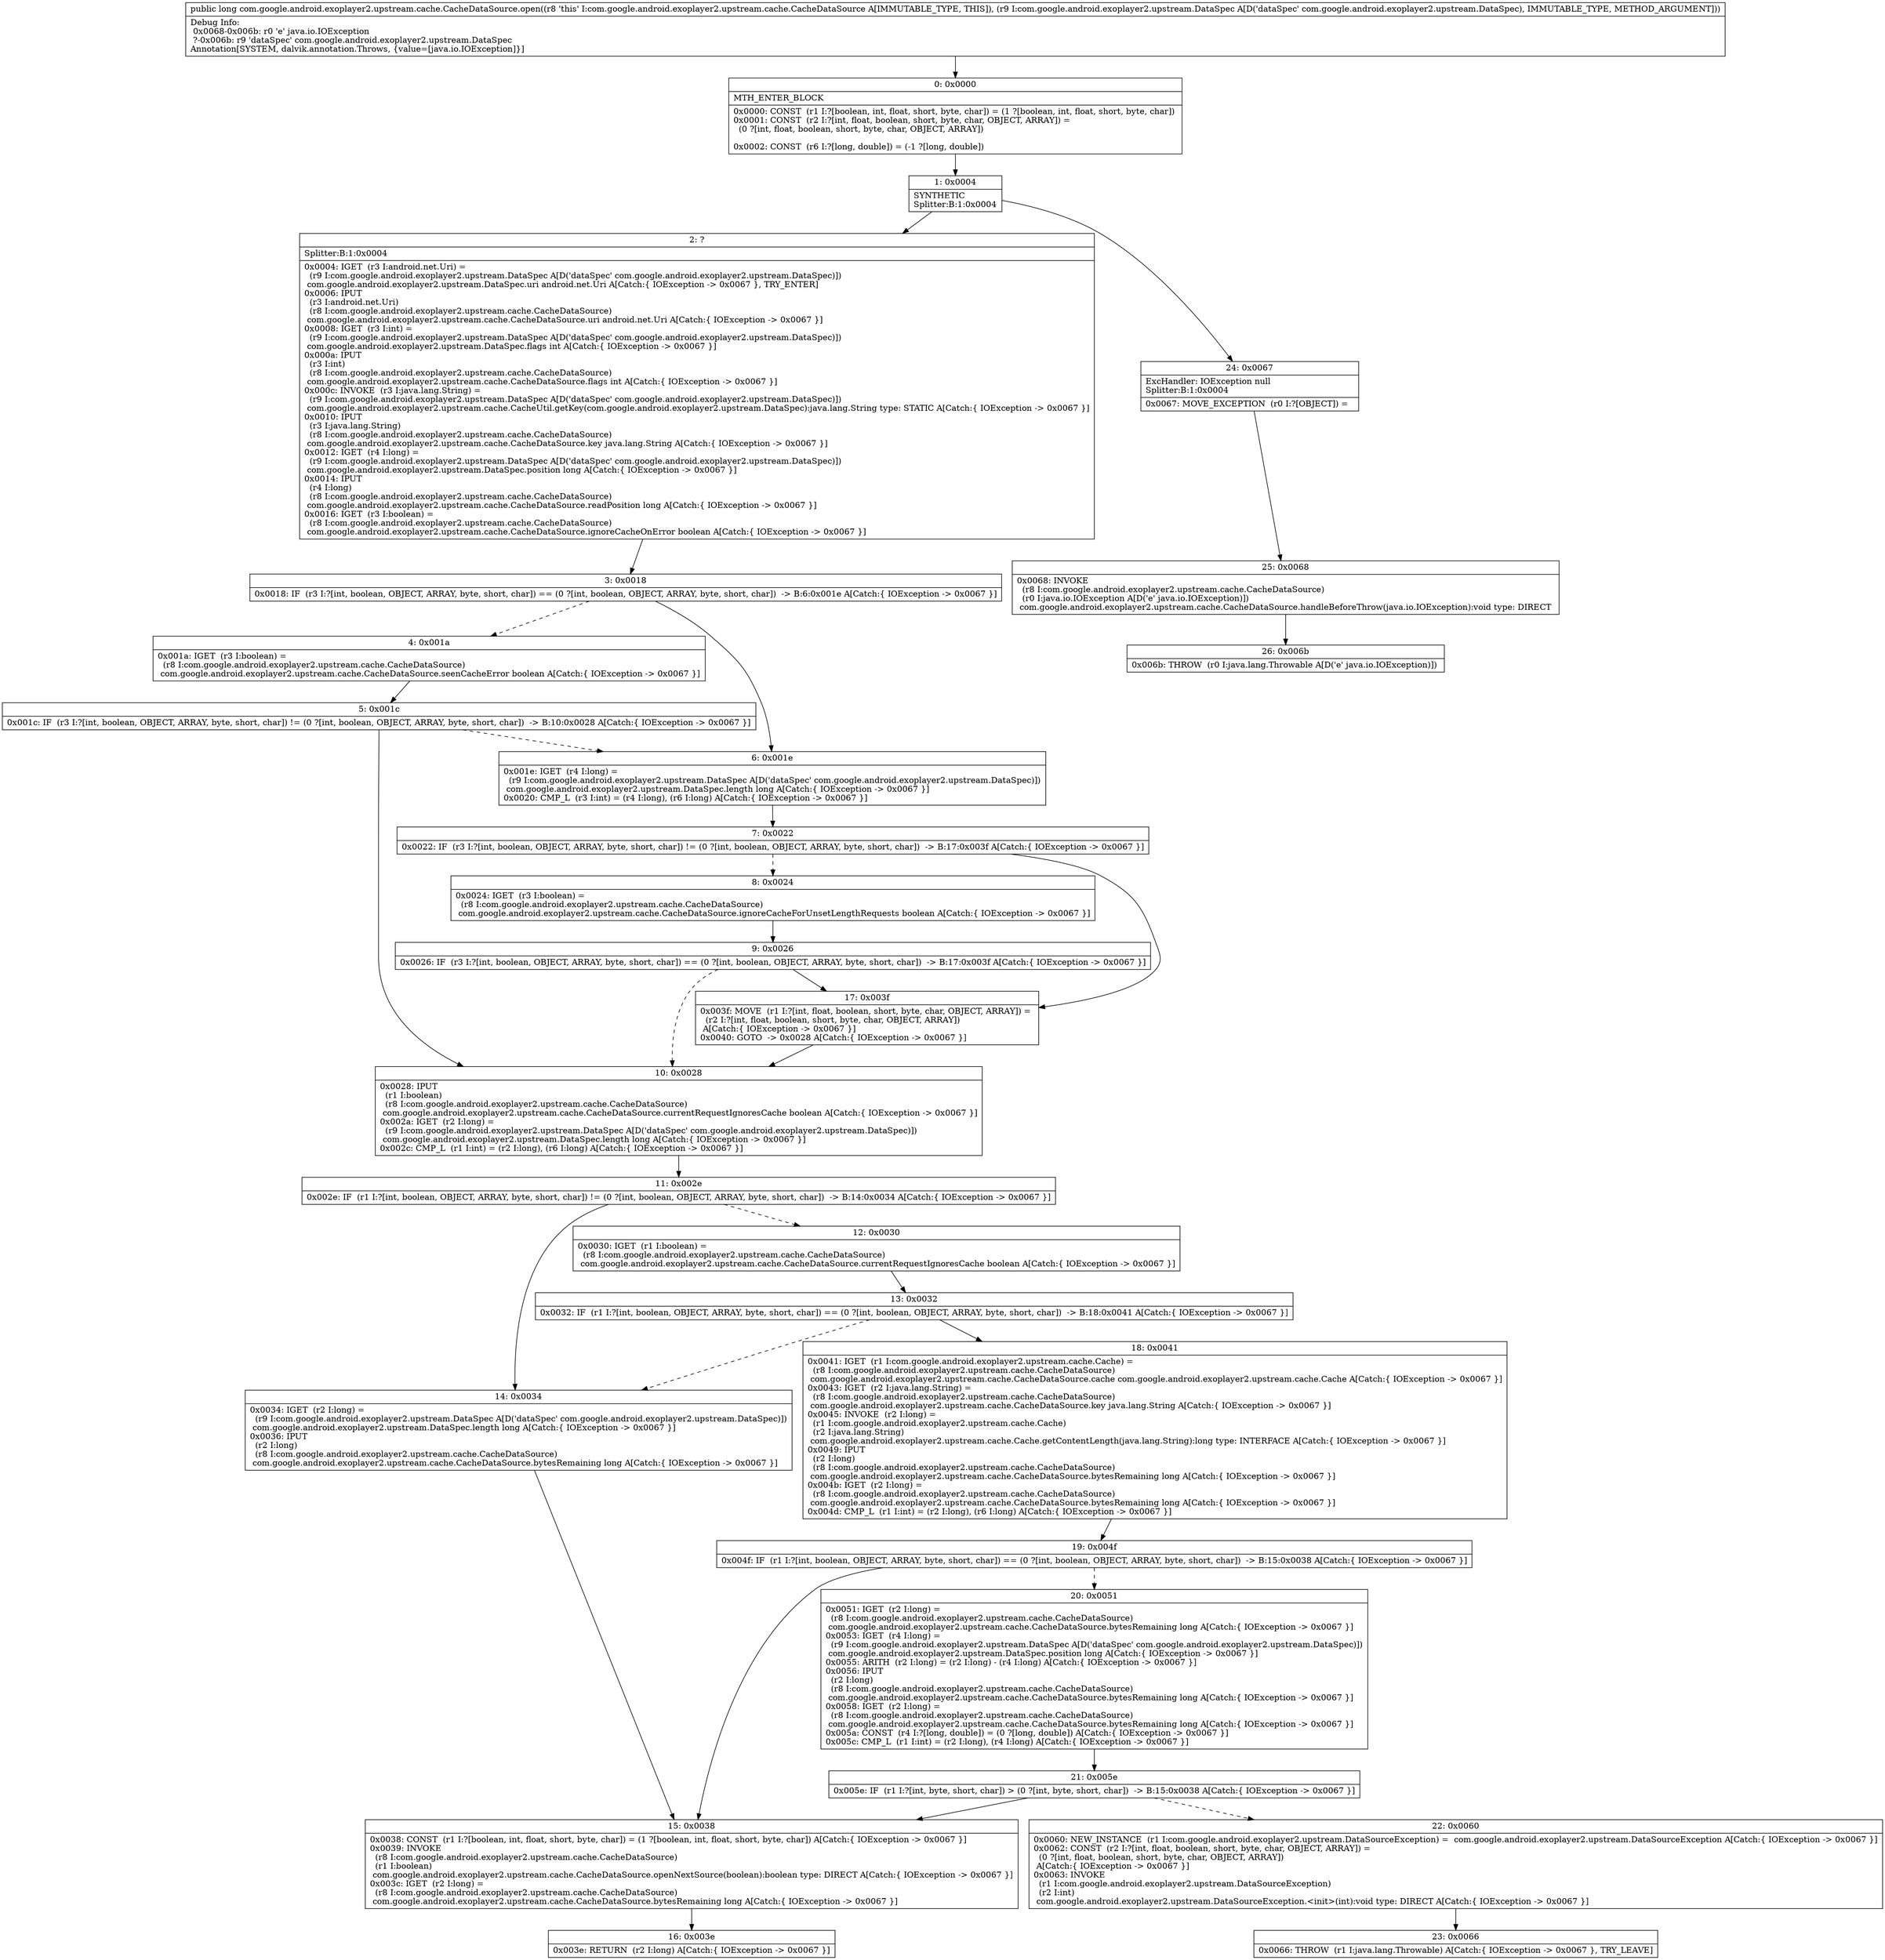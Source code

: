 digraph "CFG forcom.google.android.exoplayer2.upstream.cache.CacheDataSource.open(Lcom\/google\/android\/exoplayer2\/upstream\/DataSpec;)J" {
Node_0 [shape=record,label="{0\:\ 0x0000|MTH_ENTER_BLOCK\l|0x0000: CONST  (r1 I:?[boolean, int, float, short, byte, char]) = (1 ?[boolean, int, float, short, byte, char]) \l0x0001: CONST  (r2 I:?[int, float, boolean, short, byte, char, OBJECT, ARRAY]) = \l  (0 ?[int, float, boolean, short, byte, char, OBJECT, ARRAY])\l \l0x0002: CONST  (r6 I:?[long, double]) = (\-1 ?[long, double]) \l}"];
Node_1 [shape=record,label="{1\:\ 0x0004|SYNTHETIC\lSplitter:B:1:0x0004\l}"];
Node_2 [shape=record,label="{2\:\ ?|Splitter:B:1:0x0004\l|0x0004: IGET  (r3 I:android.net.Uri) = \l  (r9 I:com.google.android.exoplayer2.upstream.DataSpec A[D('dataSpec' com.google.android.exoplayer2.upstream.DataSpec)])\l com.google.android.exoplayer2.upstream.DataSpec.uri android.net.Uri A[Catch:\{ IOException \-\> 0x0067 \}, TRY_ENTER]\l0x0006: IPUT  \l  (r3 I:android.net.Uri)\l  (r8 I:com.google.android.exoplayer2.upstream.cache.CacheDataSource)\l com.google.android.exoplayer2.upstream.cache.CacheDataSource.uri android.net.Uri A[Catch:\{ IOException \-\> 0x0067 \}]\l0x0008: IGET  (r3 I:int) = \l  (r9 I:com.google.android.exoplayer2.upstream.DataSpec A[D('dataSpec' com.google.android.exoplayer2.upstream.DataSpec)])\l com.google.android.exoplayer2.upstream.DataSpec.flags int A[Catch:\{ IOException \-\> 0x0067 \}]\l0x000a: IPUT  \l  (r3 I:int)\l  (r8 I:com.google.android.exoplayer2.upstream.cache.CacheDataSource)\l com.google.android.exoplayer2.upstream.cache.CacheDataSource.flags int A[Catch:\{ IOException \-\> 0x0067 \}]\l0x000c: INVOKE  (r3 I:java.lang.String) = \l  (r9 I:com.google.android.exoplayer2.upstream.DataSpec A[D('dataSpec' com.google.android.exoplayer2.upstream.DataSpec)])\l com.google.android.exoplayer2.upstream.cache.CacheUtil.getKey(com.google.android.exoplayer2.upstream.DataSpec):java.lang.String type: STATIC A[Catch:\{ IOException \-\> 0x0067 \}]\l0x0010: IPUT  \l  (r3 I:java.lang.String)\l  (r8 I:com.google.android.exoplayer2.upstream.cache.CacheDataSource)\l com.google.android.exoplayer2.upstream.cache.CacheDataSource.key java.lang.String A[Catch:\{ IOException \-\> 0x0067 \}]\l0x0012: IGET  (r4 I:long) = \l  (r9 I:com.google.android.exoplayer2.upstream.DataSpec A[D('dataSpec' com.google.android.exoplayer2.upstream.DataSpec)])\l com.google.android.exoplayer2.upstream.DataSpec.position long A[Catch:\{ IOException \-\> 0x0067 \}]\l0x0014: IPUT  \l  (r4 I:long)\l  (r8 I:com.google.android.exoplayer2.upstream.cache.CacheDataSource)\l com.google.android.exoplayer2.upstream.cache.CacheDataSource.readPosition long A[Catch:\{ IOException \-\> 0x0067 \}]\l0x0016: IGET  (r3 I:boolean) = \l  (r8 I:com.google.android.exoplayer2.upstream.cache.CacheDataSource)\l com.google.android.exoplayer2.upstream.cache.CacheDataSource.ignoreCacheOnError boolean A[Catch:\{ IOException \-\> 0x0067 \}]\l}"];
Node_3 [shape=record,label="{3\:\ 0x0018|0x0018: IF  (r3 I:?[int, boolean, OBJECT, ARRAY, byte, short, char]) == (0 ?[int, boolean, OBJECT, ARRAY, byte, short, char])  \-\> B:6:0x001e A[Catch:\{ IOException \-\> 0x0067 \}]\l}"];
Node_4 [shape=record,label="{4\:\ 0x001a|0x001a: IGET  (r3 I:boolean) = \l  (r8 I:com.google.android.exoplayer2.upstream.cache.CacheDataSource)\l com.google.android.exoplayer2.upstream.cache.CacheDataSource.seenCacheError boolean A[Catch:\{ IOException \-\> 0x0067 \}]\l}"];
Node_5 [shape=record,label="{5\:\ 0x001c|0x001c: IF  (r3 I:?[int, boolean, OBJECT, ARRAY, byte, short, char]) != (0 ?[int, boolean, OBJECT, ARRAY, byte, short, char])  \-\> B:10:0x0028 A[Catch:\{ IOException \-\> 0x0067 \}]\l}"];
Node_6 [shape=record,label="{6\:\ 0x001e|0x001e: IGET  (r4 I:long) = \l  (r9 I:com.google.android.exoplayer2.upstream.DataSpec A[D('dataSpec' com.google.android.exoplayer2.upstream.DataSpec)])\l com.google.android.exoplayer2.upstream.DataSpec.length long A[Catch:\{ IOException \-\> 0x0067 \}]\l0x0020: CMP_L  (r3 I:int) = (r4 I:long), (r6 I:long) A[Catch:\{ IOException \-\> 0x0067 \}]\l}"];
Node_7 [shape=record,label="{7\:\ 0x0022|0x0022: IF  (r3 I:?[int, boolean, OBJECT, ARRAY, byte, short, char]) != (0 ?[int, boolean, OBJECT, ARRAY, byte, short, char])  \-\> B:17:0x003f A[Catch:\{ IOException \-\> 0x0067 \}]\l}"];
Node_8 [shape=record,label="{8\:\ 0x0024|0x0024: IGET  (r3 I:boolean) = \l  (r8 I:com.google.android.exoplayer2.upstream.cache.CacheDataSource)\l com.google.android.exoplayer2.upstream.cache.CacheDataSource.ignoreCacheForUnsetLengthRequests boolean A[Catch:\{ IOException \-\> 0x0067 \}]\l}"];
Node_9 [shape=record,label="{9\:\ 0x0026|0x0026: IF  (r3 I:?[int, boolean, OBJECT, ARRAY, byte, short, char]) == (0 ?[int, boolean, OBJECT, ARRAY, byte, short, char])  \-\> B:17:0x003f A[Catch:\{ IOException \-\> 0x0067 \}]\l}"];
Node_10 [shape=record,label="{10\:\ 0x0028|0x0028: IPUT  \l  (r1 I:boolean)\l  (r8 I:com.google.android.exoplayer2.upstream.cache.CacheDataSource)\l com.google.android.exoplayer2.upstream.cache.CacheDataSource.currentRequestIgnoresCache boolean A[Catch:\{ IOException \-\> 0x0067 \}]\l0x002a: IGET  (r2 I:long) = \l  (r9 I:com.google.android.exoplayer2.upstream.DataSpec A[D('dataSpec' com.google.android.exoplayer2.upstream.DataSpec)])\l com.google.android.exoplayer2.upstream.DataSpec.length long A[Catch:\{ IOException \-\> 0x0067 \}]\l0x002c: CMP_L  (r1 I:int) = (r2 I:long), (r6 I:long) A[Catch:\{ IOException \-\> 0x0067 \}]\l}"];
Node_11 [shape=record,label="{11\:\ 0x002e|0x002e: IF  (r1 I:?[int, boolean, OBJECT, ARRAY, byte, short, char]) != (0 ?[int, boolean, OBJECT, ARRAY, byte, short, char])  \-\> B:14:0x0034 A[Catch:\{ IOException \-\> 0x0067 \}]\l}"];
Node_12 [shape=record,label="{12\:\ 0x0030|0x0030: IGET  (r1 I:boolean) = \l  (r8 I:com.google.android.exoplayer2.upstream.cache.CacheDataSource)\l com.google.android.exoplayer2.upstream.cache.CacheDataSource.currentRequestIgnoresCache boolean A[Catch:\{ IOException \-\> 0x0067 \}]\l}"];
Node_13 [shape=record,label="{13\:\ 0x0032|0x0032: IF  (r1 I:?[int, boolean, OBJECT, ARRAY, byte, short, char]) == (0 ?[int, boolean, OBJECT, ARRAY, byte, short, char])  \-\> B:18:0x0041 A[Catch:\{ IOException \-\> 0x0067 \}]\l}"];
Node_14 [shape=record,label="{14\:\ 0x0034|0x0034: IGET  (r2 I:long) = \l  (r9 I:com.google.android.exoplayer2.upstream.DataSpec A[D('dataSpec' com.google.android.exoplayer2.upstream.DataSpec)])\l com.google.android.exoplayer2.upstream.DataSpec.length long A[Catch:\{ IOException \-\> 0x0067 \}]\l0x0036: IPUT  \l  (r2 I:long)\l  (r8 I:com.google.android.exoplayer2.upstream.cache.CacheDataSource)\l com.google.android.exoplayer2.upstream.cache.CacheDataSource.bytesRemaining long A[Catch:\{ IOException \-\> 0x0067 \}]\l}"];
Node_15 [shape=record,label="{15\:\ 0x0038|0x0038: CONST  (r1 I:?[boolean, int, float, short, byte, char]) = (1 ?[boolean, int, float, short, byte, char]) A[Catch:\{ IOException \-\> 0x0067 \}]\l0x0039: INVOKE  \l  (r8 I:com.google.android.exoplayer2.upstream.cache.CacheDataSource)\l  (r1 I:boolean)\l com.google.android.exoplayer2.upstream.cache.CacheDataSource.openNextSource(boolean):boolean type: DIRECT A[Catch:\{ IOException \-\> 0x0067 \}]\l0x003c: IGET  (r2 I:long) = \l  (r8 I:com.google.android.exoplayer2.upstream.cache.CacheDataSource)\l com.google.android.exoplayer2.upstream.cache.CacheDataSource.bytesRemaining long A[Catch:\{ IOException \-\> 0x0067 \}]\l}"];
Node_16 [shape=record,label="{16\:\ 0x003e|0x003e: RETURN  (r2 I:long) A[Catch:\{ IOException \-\> 0x0067 \}]\l}"];
Node_17 [shape=record,label="{17\:\ 0x003f|0x003f: MOVE  (r1 I:?[int, float, boolean, short, byte, char, OBJECT, ARRAY]) = \l  (r2 I:?[int, float, boolean, short, byte, char, OBJECT, ARRAY])\l A[Catch:\{ IOException \-\> 0x0067 \}]\l0x0040: GOTO  \-\> 0x0028 A[Catch:\{ IOException \-\> 0x0067 \}]\l}"];
Node_18 [shape=record,label="{18\:\ 0x0041|0x0041: IGET  (r1 I:com.google.android.exoplayer2.upstream.cache.Cache) = \l  (r8 I:com.google.android.exoplayer2.upstream.cache.CacheDataSource)\l com.google.android.exoplayer2.upstream.cache.CacheDataSource.cache com.google.android.exoplayer2.upstream.cache.Cache A[Catch:\{ IOException \-\> 0x0067 \}]\l0x0043: IGET  (r2 I:java.lang.String) = \l  (r8 I:com.google.android.exoplayer2.upstream.cache.CacheDataSource)\l com.google.android.exoplayer2.upstream.cache.CacheDataSource.key java.lang.String A[Catch:\{ IOException \-\> 0x0067 \}]\l0x0045: INVOKE  (r2 I:long) = \l  (r1 I:com.google.android.exoplayer2.upstream.cache.Cache)\l  (r2 I:java.lang.String)\l com.google.android.exoplayer2.upstream.cache.Cache.getContentLength(java.lang.String):long type: INTERFACE A[Catch:\{ IOException \-\> 0x0067 \}]\l0x0049: IPUT  \l  (r2 I:long)\l  (r8 I:com.google.android.exoplayer2.upstream.cache.CacheDataSource)\l com.google.android.exoplayer2.upstream.cache.CacheDataSource.bytesRemaining long A[Catch:\{ IOException \-\> 0x0067 \}]\l0x004b: IGET  (r2 I:long) = \l  (r8 I:com.google.android.exoplayer2.upstream.cache.CacheDataSource)\l com.google.android.exoplayer2.upstream.cache.CacheDataSource.bytesRemaining long A[Catch:\{ IOException \-\> 0x0067 \}]\l0x004d: CMP_L  (r1 I:int) = (r2 I:long), (r6 I:long) A[Catch:\{ IOException \-\> 0x0067 \}]\l}"];
Node_19 [shape=record,label="{19\:\ 0x004f|0x004f: IF  (r1 I:?[int, boolean, OBJECT, ARRAY, byte, short, char]) == (0 ?[int, boolean, OBJECT, ARRAY, byte, short, char])  \-\> B:15:0x0038 A[Catch:\{ IOException \-\> 0x0067 \}]\l}"];
Node_20 [shape=record,label="{20\:\ 0x0051|0x0051: IGET  (r2 I:long) = \l  (r8 I:com.google.android.exoplayer2.upstream.cache.CacheDataSource)\l com.google.android.exoplayer2.upstream.cache.CacheDataSource.bytesRemaining long A[Catch:\{ IOException \-\> 0x0067 \}]\l0x0053: IGET  (r4 I:long) = \l  (r9 I:com.google.android.exoplayer2.upstream.DataSpec A[D('dataSpec' com.google.android.exoplayer2.upstream.DataSpec)])\l com.google.android.exoplayer2.upstream.DataSpec.position long A[Catch:\{ IOException \-\> 0x0067 \}]\l0x0055: ARITH  (r2 I:long) = (r2 I:long) \- (r4 I:long) A[Catch:\{ IOException \-\> 0x0067 \}]\l0x0056: IPUT  \l  (r2 I:long)\l  (r8 I:com.google.android.exoplayer2.upstream.cache.CacheDataSource)\l com.google.android.exoplayer2.upstream.cache.CacheDataSource.bytesRemaining long A[Catch:\{ IOException \-\> 0x0067 \}]\l0x0058: IGET  (r2 I:long) = \l  (r8 I:com.google.android.exoplayer2.upstream.cache.CacheDataSource)\l com.google.android.exoplayer2.upstream.cache.CacheDataSource.bytesRemaining long A[Catch:\{ IOException \-\> 0x0067 \}]\l0x005a: CONST  (r4 I:?[long, double]) = (0 ?[long, double]) A[Catch:\{ IOException \-\> 0x0067 \}]\l0x005c: CMP_L  (r1 I:int) = (r2 I:long), (r4 I:long) A[Catch:\{ IOException \-\> 0x0067 \}]\l}"];
Node_21 [shape=record,label="{21\:\ 0x005e|0x005e: IF  (r1 I:?[int, byte, short, char]) \> (0 ?[int, byte, short, char])  \-\> B:15:0x0038 A[Catch:\{ IOException \-\> 0x0067 \}]\l}"];
Node_22 [shape=record,label="{22\:\ 0x0060|0x0060: NEW_INSTANCE  (r1 I:com.google.android.exoplayer2.upstream.DataSourceException) =  com.google.android.exoplayer2.upstream.DataSourceException A[Catch:\{ IOException \-\> 0x0067 \}]\l0x0062: CONST  (r2 I:?[int, float, boolean, short, byte, char, OBJECT, ARRAY]) = \l  (0 ?[int, float, boolean, short, byte, char, OBJECT, ARRAY])\l A[Catch:\{ IOException \-\> 0x0067 \}]\l0x0063: INVOKE  \l  (r1 I:com.google.android.exoplayer2.upstream.DataSourceException)\l  (r2 I:int)\l com.google.android.exoplayer2.upstream.DataSourceException.\<init\>(int):void type: DIRECT A[Catch:\{ IOException \-\> 0x0067 \}]\l}"];
Node_23 [shape=record,label="{23\:\ 0x0066|0x0066: THROW  (r1 I:java.lang.Throwable) A[Catch:\{ IOException \-\> 0x0067 \}, TRY_LEAVE]\l}"];
Node_24 [shape=record,label="{24\:\ 0x0067|ExcHandler: IOException null\lSplitter:B:1:0x0004\l|0x0067: MOVE_EXCEPTION  (r0 I:?[OBJECT]) =  \l}"];
Node_25 [shape=record,label="{25\:\ 0x0068|0x0068: INVOKE  \l  (r8 I:com.google.android.exoplayer2.upstream.cache.CacheDataSource)\l  (r0 I:java.io.IOException A[D('e' java.io.IOException)])\l com.google.android.exoplayer2.upstream.cache.CacheDataSource.handleBeforeThrow(java.io.IOException):void type: DIRECT \l}"];
Node_26 [shape=record,label="{26\:\ 0x006b|0x006b: THROW  (r0 I:java.lang.Throwable A[D('e' java.io.IOException)]) \l}"];
MethodNode[shape=record,label="{public long com.google.android.exoplayer2.upstream.cache.CacheDataSource.open((r8 'this' I:com.google.android.exoplayer2.upstream.cache.CacheDataSource A[IMMUTABLE_TYPE, THIS]), (r9 I:com.google.android.exoplayer2.upstream.DataSpec A[D('dataSpec' com.google.android.exoplayer2.upstream.DataSpec), IMMUTABLE_TYPE, METHOD_ARGUMENT]))  | Debug Info:\l  0x0068\-0x006b: r0 'e' java.io.IOException\l  ?\-0x006b: r9 'dataSpec' com.google.android.exoplayer2.upstream.DataSpec\lAnnotation[SYSTEM, dalvik.annotation.Throws, \{value=[java.io.IOException]\}]\l}"];
MethodNode -> Node_0;
Node_0 -> Node_1;
Node_1 -> Node_2;
Node_1 -> Node_24;
Node_2 -> Node_3;
Node_3 -> Node_4[style=dashed];
Node_3 -> Node_6;
Node_4 -> Node_5;
Node_5 -> Node_6[style=dashed];
Node_5 -> Node_10;
Node_6 -> Node_7;
Node_7 -> Node_8[style=dashed];
Node_7 -> Node_17;
Node_8 -> Node_9;
Node_9 -> Node_10[style=dashed];
Node_9 -> Node_17;
Node_10 -> Node_11;
Node_11 -> Node_12[style=dashed];
Node_11 -> Node_14;
Node_12 -> Node_13;
Node_13 -> Node_14[style=dashed];
Node_13 -> Node_18;
Node_14 -> Node_15;
Node_15 -> Node_16;
Node_17 -> Node_10;
Node_18 -> Node_19;
Node_19 -> Node_15;
Node_19 -> Node_20[style=dashed];
Node_20 -> Node_21;
Node_21 -> Node_15;
Node_21 -> Node_22[style=dashed];
Node_22 -> Node_23;
Node_24 -> Node_25;
Node_25 -> Node_26;
}

